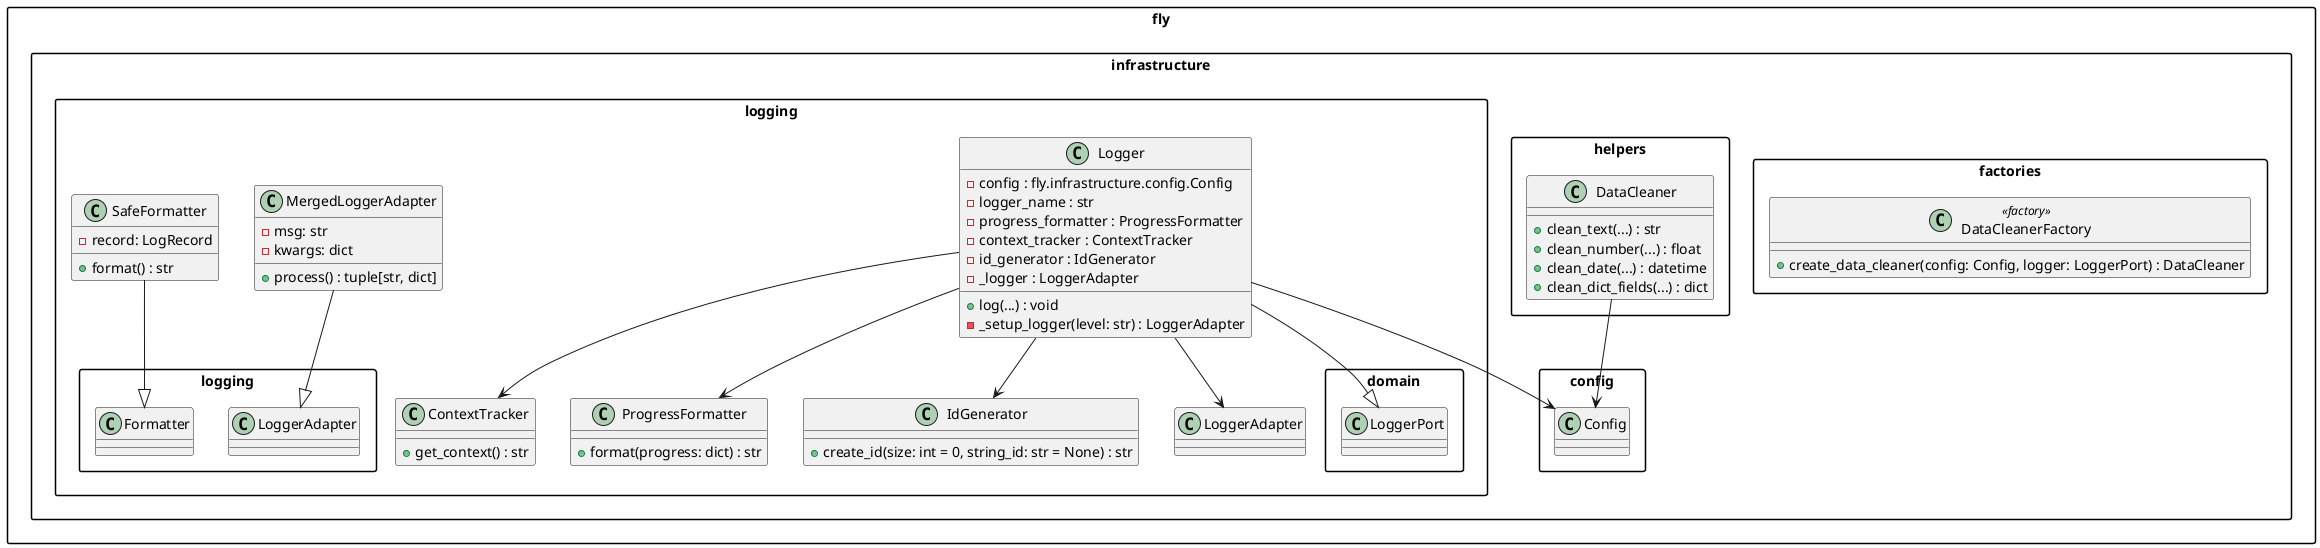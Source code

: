 @startuml
skinparam packageStyle rectangle
        package "fly.infrastructure.factories" {
            class DataCleanerFactory <<factory>> {
                +create_data_cleaner(config: Config, logger: LoggerPort) : DataCleaner
                }
            }
        package "fly.infrastructure.helpers" {
            class DataCleaner {
                +clean_text(...) : str
                +clean_number(...) : float
                +clean_date(...) : datetime
                +clean_dict_fields(...) : dict
                }
                DataCleaner --> fly.infrastructure.config.Config
            }
        package "fly.infrastructure.logging" {
            class Logger {
                -config : fly.infrastructure.config.Config
                -logger_name : str
                -progress_formatter : ProgressFormatter
                -context_tracker : ContextTracker
                -id_generator : IdGenerator
                -_logger : LoggerAdapter
                +log(...) : void
                -_setup_logger(level: str) : LoggerAdapter
                }
                Logger --|> domain.LoggerPort
                Logger --> fly.infrastructure.config.Config
                Logger --> ContextTracker
                Logger --> ProgressFormatter
                Logger --> IdGenerator
                Logger --> LoggerAdapter

            class ContextTracker {
                +get_context() : str
                }

            class ProgressFormatter {
                +format(progress: dict) : str
                }

            class IdGenerator {
                +create_id(size: int = 0, string_id: str = None) : str
                }

            class MergedLoggerAdapter {
                -msg: str
                -kwargs: dict
                +process() : tuple[str, dict]
                }

            class SafeFormatter {
                -record: LogRecord
                +format() : str
                }
                MergedLoggerAdapter --|> logging.LoggerAdapter
                SafeFormatter --|> logging.Formatter

            }


 @enduml